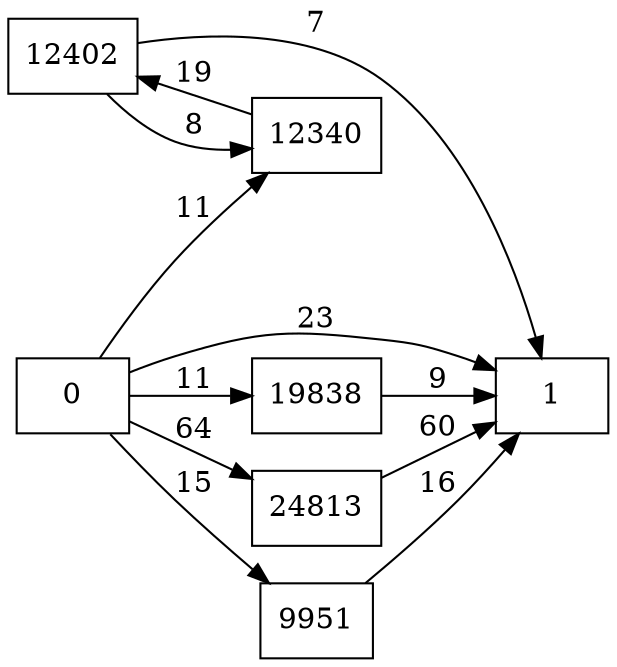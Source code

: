 digraph {
	graph [rankdir=LR]
	node [shape=rectangle]
	9951 -> 1 [label=16]
	12340 -> 12402 [label=19]
	12402 -> 12340 [label=8]
	12402 -> 1 [label=7]
	19838 -> 1 [label=9]
	24813 -> 1 [label=60]
	0 -> 1 [label=23]
	0 -> 9951 [label=15]
	0 -> 12340 [label=11]
	0 -> 19838 [label=11]
	0 -> 24813 [label=64]
}
